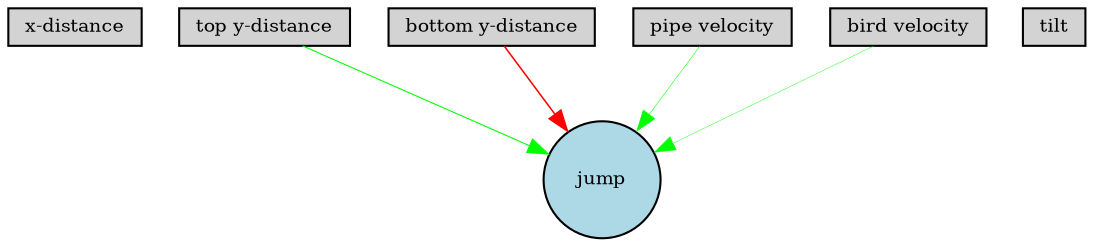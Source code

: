 digraph {
	node [fontsize=9 height=0.2 shape=circle width=0.2]
	"x-distance" [fillcolor=lightgray shape=box style=filled]
	"top y-distance" [fillcolor=lightgray shape=box style=filled]
	"bottom y-distance" [fillcolor=lightgray shape=box style=filled]
	"pipe velocity" [fillcolor=lightgray shape=box style=filled]
	tilt [fillcolor=lightgray shape=box style=filled]
	"bird velocity" [fillcolor=lightgray shape=box style=filled]
	jump [fillcolor=lightblue style=filled]
	"top y-distance" -> jump [color=green penwidth=0.49905791983312264 style=solid]
	"bottom y-distance" -> jump [color=red penwidth=0.7428502167854579 style=solid]
	"pipe velocity" -> jump [color=green penwidth=0.25089081714110806 style=solid]
	"bird velocity" -> jump [color=green penwidth=0.19592002531118582 style=solid]
}
